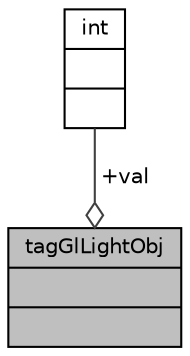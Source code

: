 digraph "tagGlLightObj"
{
 // LATEX_PDF_SIZE
  edge [fontname="Helvetica",fontsize="10",labelfontname="Helvetica",labelfontsize="10"];
  node [fontname="Helvetica",fontsize="10",shape=record];
  Node1 [label="{tagGlLightObj\n||}",height=0.2,width=0.4,color="black", fillcolor="grey75", style="filled", fontcolor="black",tooltip=" "];
  Node2 -> Node1 [color="grey25",fontsize="10",style="solid",label=" +val" ,arrowhead="odiamond"];
  Node2 [label="{int\n||}",height=0.2,width=0.4,color="black", fillcolor="white", style="filled",tooltip=" "];
}
